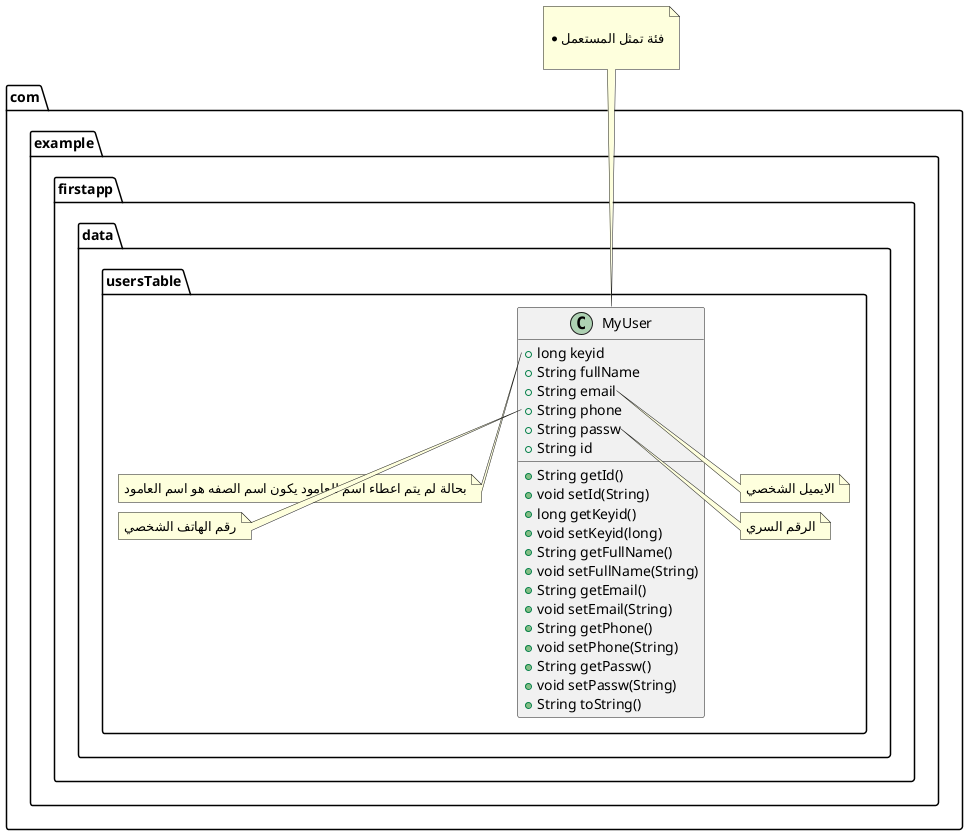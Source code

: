 @startuml
class com.example.firstapp.data.usersTable.MyUser {
+ long keyid
+ String fullName
+ String email
+ String phone
+ String passw
+ String id
+ String getId()
+ void setId(String)
+ long getKeyid()
+ void setKeyid(long)
+ String getFullName()
+ void setFullName(String)
+ String getEmail()
+ void setEmail(String)
+ String getPhone()
+ void setPhone(String)
+ String getPassw()
+ void setPassw(String)
+ String toString()
}
note top of com.example.firstapp.data.usersTable.MyUser

 * فئة تمثل المستعمل
 
end note

note left of com.example.firstapp.data.usersTable.MyUser::keyid
بحالة لم يتم اعطاء اسم للعامود يكون اسم الصفه هو اسم العامود
end note
note right of com.example.firstapp.data.usersTable.MyUser::email
الايميل الشخصي
end note
note left of com.example.firstapp.data.usersTable.MyUser::phone
رقم الهاتف الشخصي
end note
note right of com.example.firstapp.data.usersTable.MyUser::passw
الرقم السري
end note


@enduml